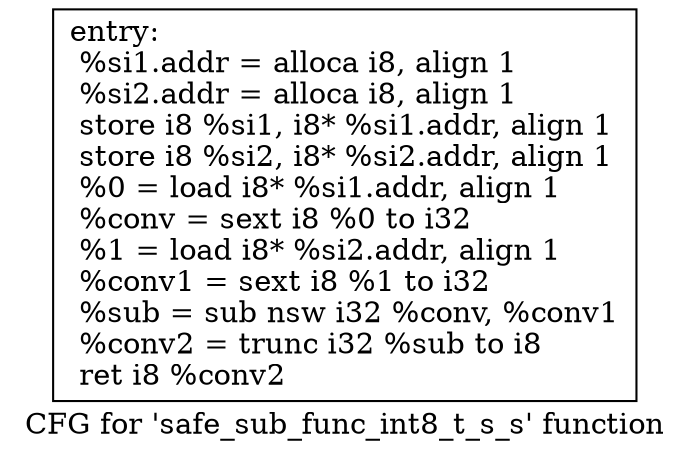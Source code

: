 digraph "CFG for 'safe_sub_func_int8_t_s_s' function" {
	label="CFG for 'safe_sub_func_int8_t_s_s' function";

	Node0xa42f6c8 [shape=record,label="{entry:\l  %si1.addr = alloca i8, align 1\l  %si2.addr = alloca i8, align 1\l  store i8 %si1, i8* %si1.addr, align 1\l  store i8 %si2, i8* %si2.addr, align 1\l  %0 = load i8* %si1.addr, align 1\l  %conv = sext i8 %0 to i32\l  %1 = load i8* %si2.addr, align 1\l  %conv1 = sext i8 %1 to i32\l  %sub = sub nsw i32 %conv, %conv1\l  %conv2 = trunc i32 %sub to i8\l  ret i8 %conv2\l}"];
}
